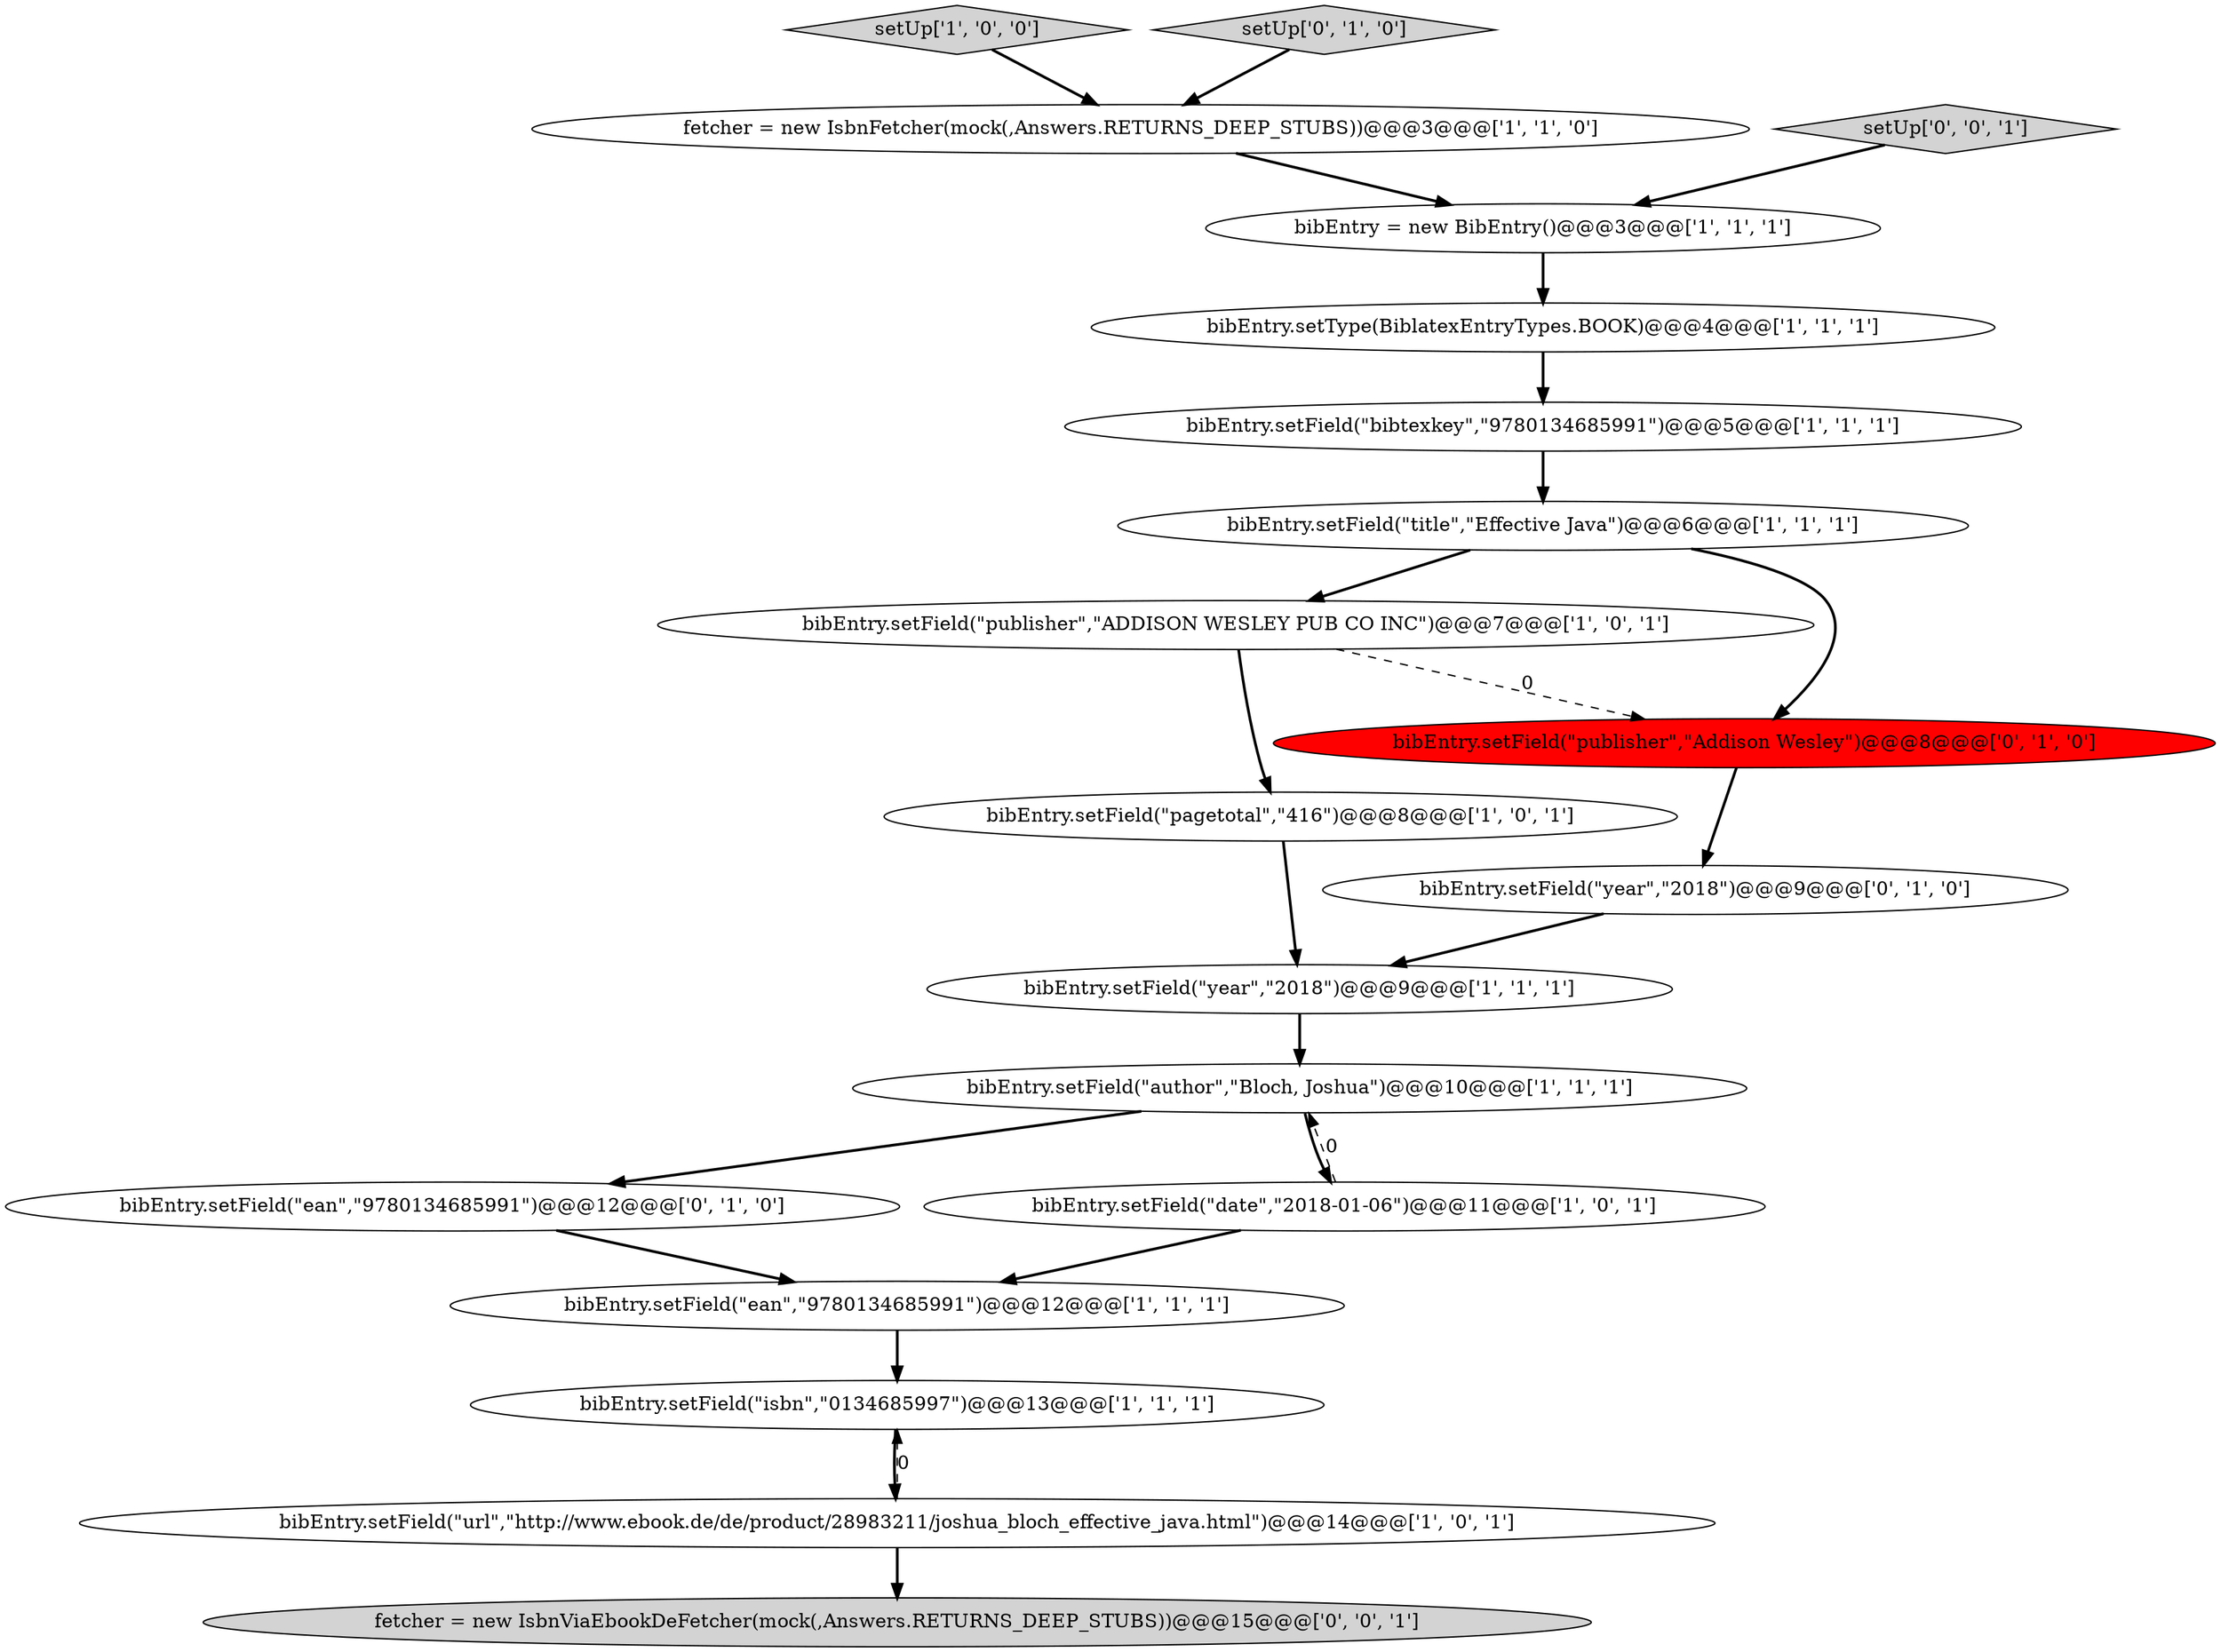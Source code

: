 digraph {
5 [style = filled, label = "bibEntry = new BibEntry()@@@3@@@['1', '1', '1']", fillcolor = white, shape = ellipse image = "AAA0AAABBB1BBB"];
1 [style = filled, label = "bibEntry.setField(\"url\",\"http://www.ebook.de/de/product/28983211/joshua_bloch_effective_java.html\")@@@14@@@['1', '0', '1']", fillcolor = white, shape = ellipse image = "AAA0AAABBB1BBB"];
12 [style = filled, label = "bibEntry.setField(\"isbn\",\"0134685997\")@@@13@@@['1', '1', '1']", fillcolor = white, shape = ellipse image = "AAA0AAABBB1BBB"];
13 [style = filled, label = "setUp['1', '0', '0']", fillcolor = lightgray, shape = diamond image = "AAA0AAABBB1BBB"];
7 [style = filled, label = "bibEntry.setField(\"bibtexkey\",\"9780134685991\")@@@5@@@['1', '1', '1']", fillcolor = white, shape = ellipse image = "AAA0AAABBB1BBB"];
3 [style = filled, label = "bibEntry.setType(BiblatexEntryTypes.BOOK)@@@4@@@['1', '1', '1']", fillcolor = white, shape = ellipse image = "AAA0AAABBB1BBB"];
8 [style = filled, label = "bibEntry.setField(\"author\",\"Bloch, Joshua\")@@@10@@@['1', '1', '1']", fillcolor = white, shape = ellipse image = "AAA0AAABBB1BBB"];
10 [style = filled, label = "bibEntry.setField(\"ean\",\"9780134685991\")@@@12@@@['1', '1', '1']", fillcolor = white, shape = ellipse image = "AAA0AAABBB1BBB"];
16 [style = filled, label = "bibEntry.setField(\"ean\",\"9780134685991\")@@@12@@@['0', '1', '0']", fillcolor = white, shape = ellipse image = "AAA0AAABBB2BBB"];
6 [style = filled, label = "bibEntry.setField(\"publisher\",\"ADDISON WESLEY PUB CO INC\")@@@7@@@['1', '0', '1']", fillcolor = white, shape = ellipse image = "AAA0AAABBB1BBB"];
9 [style = filled, label = "bibEntry.setField(\"title\",\"Effective Java\")@@@6@@@['1', '1', '1']", fillcolor = white, shape = ellipse image = "AAA0AAABBB1BBB"];
2 [style = filled, label = "bibEntry.setField(\"date\",\"2018-01-06\")@@@11@@@['1', '0', '1']", fillcolor = white, shape = ellipse image = "AAA0AAABBB1BBB"];
18 [style = filled, label = "fetcher = new IsbnViaEbookDeFetcher(mock(,Answers.RETURNS_DEEP_STUBS))@@@15@@@['0', '0', '1']", fillcolor = lightgray, shape = ellipse image = "AAA0AAABBB3BBB"];
15 [style = filled, label = "setUp['0', '1', '0']", fillcolor = lightgray, shape = diamond image = "AAA0AAABBB2BBB"];
0 [style = filled, label = "fetcher = new IsbnFetcher(mock(,Answers.RETURNS_DEEP_STUBS))@@@3@@@['1', '1', '0']", fillcolor = white, shape = ellipse image = "AAA0AAABBB1BBB"];
19 [style = filled, label = "setUp['0', '0', '1']", fillcolor = lightgray, shape = diamond image = "AAA0AAABBB3BBB"];
11 [style = filled, label = "bibEntry.setField(\"year\",\"2018\")@@@9@@@['1', '1', '1']", fillcolor = white, shape = ellipse image = "AAA0AAABBB1BBB"];
17 [style = filled, label = "bibEntry.setField(\"publisher\",\"Addison Wesley\")@@@8@@@['0', '1', '0']", fillcolor = red, shape = ellipse image = "AAA1AAABBB2BBB"];
14 [style = filled, label = "bibEntry.setField(\"year\",\"2018\")@@@9@@@['0', '1', '0']", fillcolor = white, shape = ellipse image = "AAA0AAABBB2BBB"];
4 [style = filled, label = "bibEntry.setField(\"pagetotal\",\"416\")@@@8@@@['1', '0', '1']", fillcolor = white, shape = ellipse image = "AAA0AAABBB1BBB"];
5->3 [style = bold, label=""];
8->16 [style = bold, label=""];
16->10 [style = bold, label=""];
9->17 [style = bold, label=""];
1->18 [style = bold, label=""];
6->17 [style = dashed, label="0"];
2->10 [style = bold, label=""];
12->1 [style = bold, label=""];
2->8 [style = dashed, label="0"];
9->6 [style = bold, label=""];
7->9 [style = bold, label=""];
19->5 [style = bold, label=""];
1->12 [style = dashed, label="0"];
6->4 [style = bold, label=""];
8->2 [style = bold, label=""];
3->7 [style = bold, label=""];
17->14 [style = bold, label=""];
10->12 [style = bold, label=""];
15->0 [style = bold, label=""];
11->8 [style = bold, label=""];
4->11 [style = bold, label=""];
14->11 [style = bold, label=""];
0->5 [style = bold, label=""];
13->0 [style = bold, label=""];
}
